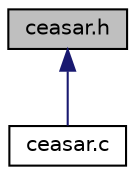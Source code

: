 digraph "ceasar.h"
{
 // INTERACTIVE_SVG=YES
 // LATEX_PDF_SIZE
  edge [fontname="Helvetica",fontsize="10",labelfontname="Helvetica",labelfontsize="10"];
  node [fontname="Helvetica",fontsize="10",shape=record];
  Node1 [label="ceasar.h",height=0.2,width=0.4,color="black", fillcolor="grey75", style="filled", fontcolor="black",tooltip="Delartion of core function to construct Ceasar program from."];
  Node1 -> Node2 [dir="back",color="midnightblue",fontsize="10",style="solid",fontname="Helvetica"];
  Node2 [label="ceasar.c",height=0.2,width=0.4,color="black", fillcolor="white", style="filled",URL="$ceasar_8c.html",tooltip="Main program file. The Ceasar program will decrypt an input file."];
}
